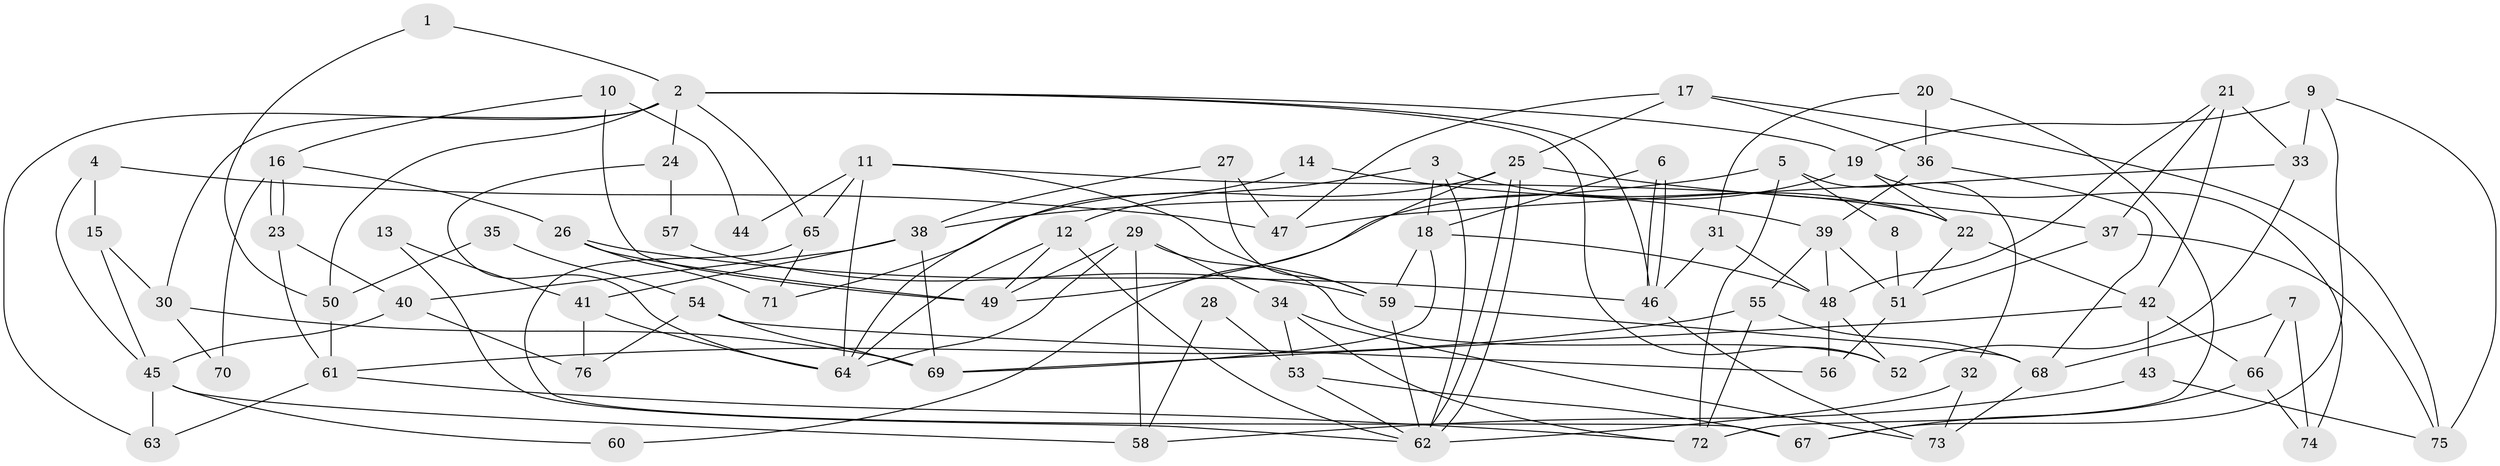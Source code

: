 // coarse degree distribution, {2: 0.06521739130434782, 10: 0.021739130434782608, 5: 0.1956521739130435, 4: 0.2391304347826087, 6: 0.1956521739130435, 3: 0.10869565217391304, 8: 0.043478260869565216, 7: 0.10869565217391304, 9: 0.021739130434782608}
// Generated by graph-tools (version 1.1) at 2025/24/03/03/25 07:24:01]
// undirected, 76 vertices, 152 edges
graph export_dot {
graph [start="1"]
  node [color=gray90,style=filled];
  1;
  2;
  3;
  4;
  5;
  6;
  7;
  8;
  9;
  10;
  11;
  12;
  13;
  14;
  15;
  16;
  17;
  18;
  19;
  20;
  21;
  22;
  23;
  24;
  25;
  26;
  27;
  28;
  29;
  30;
  31;
  32;
  33;
  34;
  35;
  36;
  37;
  38;
  39;
  40;
  41;
  42;
  43;
  44;
  45;
  46;
  47;
  48;
  49;
  50;
  51;
  52;
  53;
  54;
  55;
  56;
  57;
  58;
  59;
  60;
  61;
  62;
  63;
  64;
  65;
  66;
  67;
  68;
  69;
  70;
  71;
  72;
  73;
  74;
  75;
  76;
  1 -- 2;
  1 -- 50;
  2 -- 65;
  2 -- 46;
  2 -- 19;
  2 -- 24;
  2 -- 30;
  2 -- 50;
  2 -- 52;
  2 -- 63;
  3 -- 62;
  3 -- 12;
  3 -- 18;
  3 -- 22;
  4 -- 45;
  4 -- 15;
  4 -- 47;
  5 -- 38;
  5 -- 72;
  5 -- 8;
  5 -- 32;
  6 -- 18;
  6 -- 46;
  6 -- 46;
  7 -- 74;
  7 -- 68;
  7 -- 66;
  8 -- 51;
  9 -- 33;
  9 -- 19;
  9 -- 67;
  9 -- 75;
  10 -- 49;
  10 -- 16;
  10 -- 44;
  11 -- 22;
  11 -- 59;
  11 -- 44;
  11 -- 64;
  11 -- 65;
  12 -- 49;
  12 -- 64;
  12 -- 62;
  13 -- 41;
  13 -- 62;
  14 -- 64;
  14 -- 39;
  15 -- 45;
  15 -- 30;
  16 -- 23;
  16 -- 23;
  16 -- 26;
  16 -- 70;
  17 -- 25;
  17 -- 36;
  17 -- 47;
  17 -- 75;
  18 -- 48;
  18 -- 59;
  18 -- 69;
  19 -- 22;
  19 -- 49;
  19 -- 74;
  20 -- 36;
  20 -- 72;
  20 -- 31;
  21 -- 33;
  21 -- 37;
  21 -- 42;
  21 -- 48;
  22 -- 42;
  22 -- 51;
  23 -- 40;
  23 -- 61;
  24 -- 64;
  24 -- 57;
  25 -- 62;
  25 -- 62;
  25 -- 71;
  25 -- 37;
  25 -- 60;
  26 -- 46;
  26 -- 49;
  26 -- 71;
  27 -- 59;
  27 -- 47;
  27 -- 38;
  28 -- 58;
  28 -- 53;
  29 -- 52;
  29 -- 34;
  29 -- 49;
  29 -- 58;
  29 -- 64;
  30 -- 69;
  30 -- 70;
  31 -- 46;
  31 -- 48;
  32 -- 62;
  32 -- 73;
  33 -- 47;
  33 -- 52;
  34 -- 53;
  34 -- 72;
  34 -- 73;
  35 -- 54;
  35 -- 50;
  36 -- 68;
  36 -- 39;
  37 -- 75;
  37 -- 51;
  38 -- 69;
  38 -- 40;
  38 -- 41;
  39 -- 51;
  39 -- 48;
  39 -- 55;
  40 -- 76;
  40 -- 45;
  41 -- 64;
  41 -- 76;
  42 -- 43;
  42 -- 66;
  42 -- 69;
  43 -- 58;
  43 -- 75;
  45 -- 63;
  45 -- 58;
  45 -- 60;
  46 -- 73;
  48 -- 52;
  48 -- 56;
  50 -- 61;
  51 -- 56;
  53 -- 62;
  53 -- 67;
  54 -- 56;
  54 -- 69;
  54 -- 76;
  55 -- 68;
  55 -- 61;
  55 -- 72;
  57 -- 59;
  59 -- 62;
  59 -- 68;
  61 -- 63;
  61 -- 72;
  65 -- 67;
  65 -- 71;
  66 -- 67;
  66 -- 74;
  68 -- 73;
}
